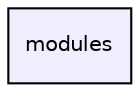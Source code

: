 digraph "modules" {
  compound=true
  node [ fontsize="10", fontname="Helvetica"];
  edge [ labelfontsize="10", labelfontname="Helvetica"];
  dir_e05d7e2b1ecd646af5bb94391405f3b5 [shape=box, label="modules", style="filled", fillcolor="#eeeeff", pencolor="black", URL="dir_e05d7e2b1ecd646af5bb94391405f3b5.html"];
}
